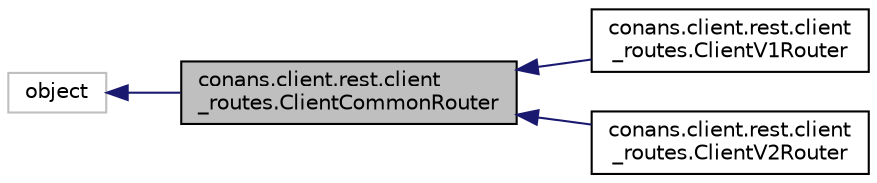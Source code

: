 digraph "conans.client.rest.client_routes.ClientCommonRouter"
{
 // LATEX_PDF_SIZE
  edge [fontname="Helvetica",fontsize="10",labelfontname="Helvetica",labelfontsize="10"];
  node [fontname="Helvetica",fontsize="10",shape=record];
  rankdir="LR";
  Node1 [label="conans.client.rest.client\l_routes.ClientCommonRouter",height=0.2,width=0.4,color="black", fillcolor="grey75", style="filled", fontcolor="black",tooltip=" "];
  Node2 -> Node1 [dir="back",color="midnightblue",fontsize="10",style="solid",fontname="Helvetica"];
  Node2 [label="object",height=0.2,width=0.4,color="grey75", fillcolor="white", style="filled",tooltip=" "];
  Node1 -> Node3 [dir="back",color="midnightblue",fontsize="10",style="solid",fontname="Helvetica"];
  Node3 [label="conans.client.rest.client\l_routes.ClientV1Router",height=0.2,width=0.4,color="black", fillcolor="white", style="filled",URL="$classconans_1_1client_1_1rest_1_1client__routes_1_1ClientV1Router.html",tooltip=" "];
  Node1 -> Node4 [dir="back",color="midnightblue",fontsize="10",style="solid",fontname="Helvetica"];
  Node4 [label="conans.client.rest.client\l_routes.ClientV2Router",height=0.2,width=0.4,color="black", fillcolor="white", style="filled",URL="$classconans_1_1client_1_1rest_1_1client__routes_1_1ClientV2Router.html",tooltip=" "];
}
